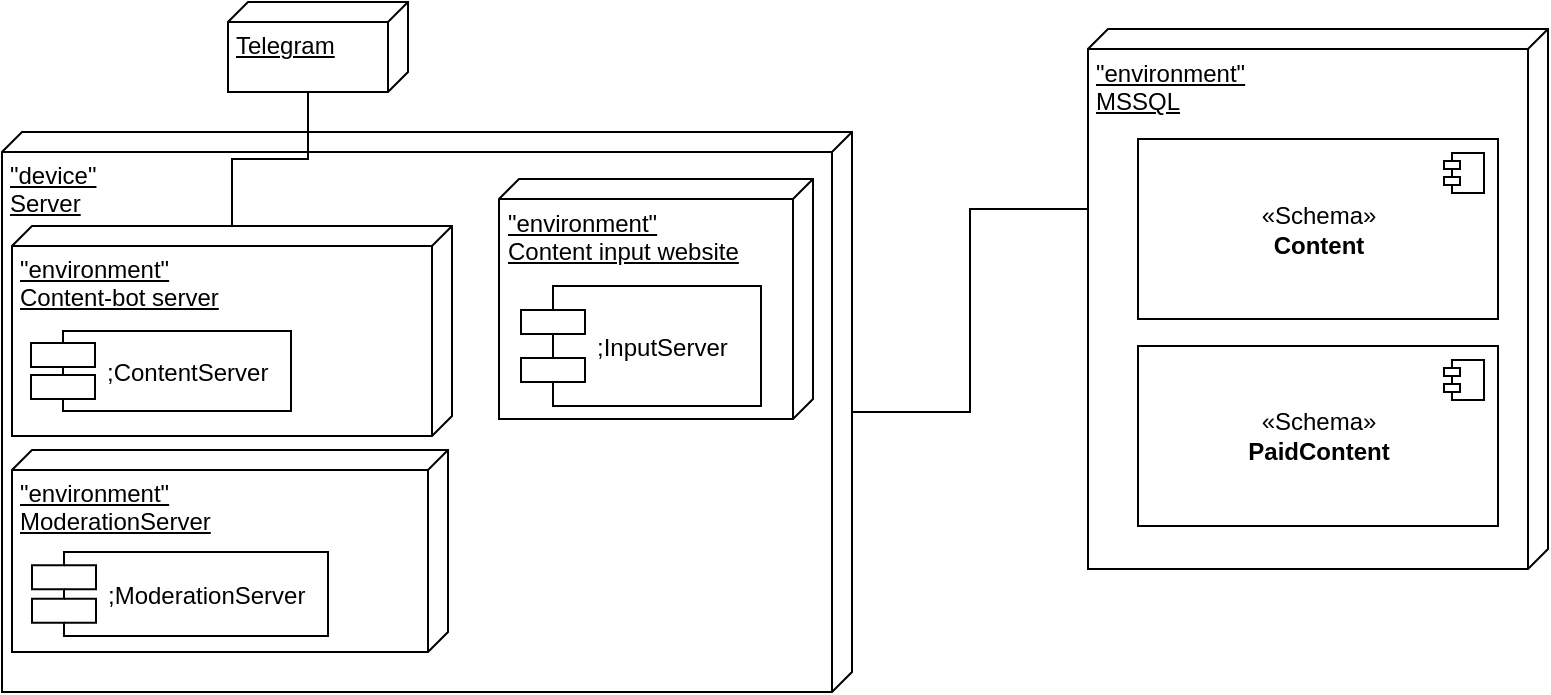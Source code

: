 <mxfile version="10.6.3" type="github"><diagram id="nmqbmhw6ZwUw4atLqz--" name="Page-1"><mxGraphModel dx="887" dy="562" grid="1" gridSize="10" guides="1" tooltips="1" connect="1" arrows="1" fold="1" page="1" pageScale="1" pageWidth="827" pageHeight="1169" math="0" shadow="0"><root><mxCell id="0"/><mxCell id="1" parent="0"/><mxCell id="0SExCmV8CCuL_BOTEIze-12" style="edgeStyle=orthogonalEdgeStyle;rounded=0;orthogonalLoop=1;jettySize=auto;html=1;entryX=0;entryY=0;entryDx=90;entryDy=230;entryPerimeter=0;endArrow=none;endFill=0;" edge="1" parent="1" source="0SExCmV8CCuL_BOTEIze-4" target="0SExCmV8CCuL_BOTEIze-1"><mxGeometry relative="1" as="geometry"/></mxCell><mxCell id="0SExCmV8CCuL_BOTEIze-4" value="&quot;device&quot;&lt;br&gt;Server&lt;br&gt;" style="verticalAlign=top;align=left;spacingTop=8;spacingLeft=2;spacingRight=12;shape=cube;size=10;direction=south;fontStyle=4;html=1;" vertex="1" parent="1"><mxGeometry x="7" y="70" width="425" height="280" as="geometry"/></mxCell><mxCell id="0SExCmV8CCuL_BOTEIze-1" value="&quot;environment&quot;&lt;br&gt;MSSQL" style="verticalAlign=top;align=left;spacingTop=8;spacingLeft=2;spacingRight=12;shape=cube;size=10;direction=south;fontStyle=4;html=1;" vertex="1" parent="1"><mxGeometry x="550" y="18.5" width="230" height="270" as="geometry"/></mxCell><mxCell id="0SExCmV8CCuL_BOTEIze-2" value="&quot;environment&quot;&lt;br&gt;Content-bot server" style="verticalAlign=top;align=left;spacingTop=8;spacingLeft=2;spacingRight=12;shape=cube;size=10;direction=south;fontStyle=4;html=1;" vertex="1" parent="1"><mxGeometry x="12" y="117" width="220" height="105" as="geometry"/></mxCell><mxCell id="0SExCmV8CCuL_BOTEIze-3" value="Telegram" style="verticalAlign=top;align=left;spacingTop=8;spacingLeft=2;spacingRight=12;shape=cube;size=10;direction=south;fontStyle=4;html=1;" vertex="1" parent="1"><mxGeometry x="120" y="5" width="90" height="45" as="geometry"/></mxCell><mxCell id="0SExCmV8CCuL_BOTEIze-5" value="&quot;environment&quot;&lt;br&gt;Content input website&lt;br&gt;" style="verticalAlign=top;align=left;spacingTop=8;spacingLeft=2;spacingRight=12;shape=cube;size=10;direction=south;fontStyle=4;html=1;" vertex="1" parent="1"><mxGeometry x="255.5" y="93.5" width="157" height="120" as="geometry"/></mxCell><mxCell id="0SExCmV8CCuL_BOTEIze-7" value=";ContentServer" style="shape=component;align=left;spacingLeft=36;" vertex="1" parent="1"><mxGeometry x="21.5" y="169.5" width="130" height="40" as="geometry"/></mxCell><mxCell id="0SExCmV8CCuL_BOTEIze-8" value=";InputServer" style="shape=component;align=left;spacingLeft=36;" vertex="1" parent="1"><mxGeometry x="266.5" y="147" width="120" height="60" as="geometry"/></mxCell><mxCell id="0SExCmV8CCuL_BOTEIze-9" value="«Schema»&lt;br&gt;&lt;b&gt;Content&lt;/b&gt;&lt;br&gt;" style="html=1;" vertex="1" parent="1"><mxGeometry x="575" y="73.5" width="180" height="90" as="geometry"/></mxCell><mxCell id="0SExCmV8CCuL_BOTEIze-10" value="" style="shape=component;jettyWidth=8;jettyHeight=4;" vertex="1" parent="0SExCmV8CCuL_BOTEIze-9"><mxGeometry x="1" width="20" height="20" relative="1" as="geometry"><mxPoint x="-27" y="7" as="offset"/></mxGeometry></mxCell><mxCell id="0SExCmV8CCuL_BOTEIze-13" value="«Schema»&lt;br&gt;&lt;b&gt;PaidContent&lt;/b&gt;&lt;br&gt;" style="html=1;" vertex="1" parent="1"><mxGeometry x="575" y="177" width="180" height="90" as="geometry"/></mxCell><mxCell id="0SExCmV8CCuL_BOTEIze-14" value="" style="shape=component;jettyWidth=8;jettyHeight=4;" vertex="1" parent="0SExCmV8CCuL_BOTEIze-13"><mxGeometry x="1" width="20" height="20" relative="1" as="geometry"><mxPoint x="-27" y="7" as="offset"/></mxGeometry></mxCell><mxCell id="0SExCmV8CCuL_BOTEIze-15" value="&quot;environment&quot;&lt;br&gt;ModerationServer&lt;br&gt;" style="verticalAlign=top;align=left;spacingTop=8;spacingLeft=2;spacingRight=12;shape=cube;size=10;direction=south;fontStyle=4;html=1;" vertex="1" parent="1"><mxGeometry x="12" y="229" width="218" height="101" as="geometry"/></mxCell><mxCell id="0SExCmV8CCuL_BOTEIze-16" value=";ModerationServer" style="shape=component;align=left;spacingLeft=36;" vertex="1" parent="1"><mxGeometry x="22" y="280" width="148" height="42" as="geometry"/></mxCell><mxCell id="0SExCmV8CCuL_BOTEIze-11" style="edgeStyle=orthogonalEdgeStyle;rounded=0;orthogonalLoop=1;jettySize=auto;html=1;entryX=0;entryY=0;entryDx=45;entryDy=50;entryPerimeter=0;endArrow=none;endFill=0;" edge="1" parent="1" source="0SExCmV8CCuL_BOTEIze-2" target="0SExCmV8CCuL_BOTEIze-3"><mxGeometry relative="1" as="geometry"/></mxCell></root></mxGraphModel></diagram></mxfile>
